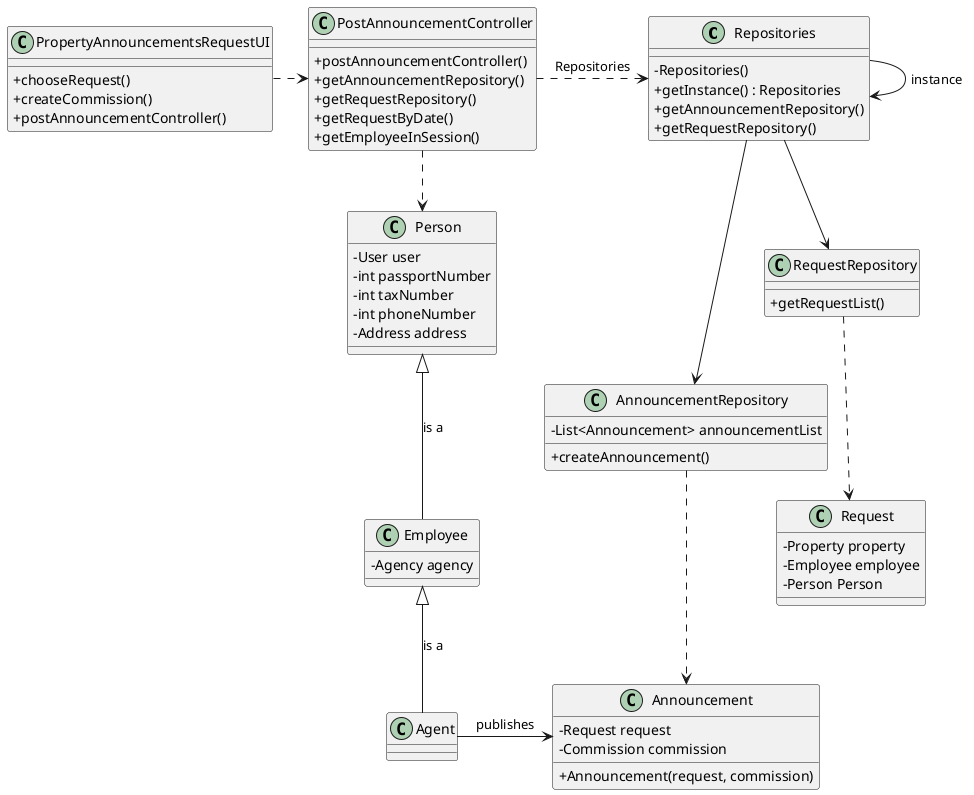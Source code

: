 @startuml
'skinparam monochrome true
skinparam packageStyle rectangle
skinparam shadowing false
skinparam linetype polyline
'skinparam linetype orto

skinparam classAttributeIconSize 0

'left to right direction


class Repositories {
    - Repositories()
    + getInstance() : Repositories
    + getAnnouncementRepository()
    + getRequestRepository()
}
class Announcement {
- Request request
    - Commission commission
    + Announcement(request, commission)
}

class Request{
    - Property property
    - Employee employee
    - Person Person
}

class Agent {
}

class Person {
- User user
    - int passportNumber
    - int taxNumber
    - int phoneNumber
    - Address address
}
class Employee {
-Agency agency
}

class AnnouncementRepository{
-List<Announcement> announcementList
+createAnnouncement()

}

class PostAnnouncementController {
+postAnnouncementController()
+getAnnouncementRepository()
+getRequestRepository()
+getRequestByDate()
+getEmployeeInSession()
}

class RequestRepository {
+getRequestList()
}

class PropertyAnnouncementsRequestUI {
+chooseRequest()
+createCommission()
+postAnnouncementController()
}

PropertyAnnouncementsRequestUI .> PostAnnouncementController
PostAnnouncementController .> Repositories : Repositories
PostAnnouncementController ..> Person
Repositories --> AnnouncementRepository
Repositories --> RequestRepository
AnnouncementRepository .> Announcement
RequestRepository ..> Request
Repositories -> Repositories : instance

Person <|-down- Employee : is a
Employee <|-down- Agent : is a
Agent -> Announcement : publishes
@enduml